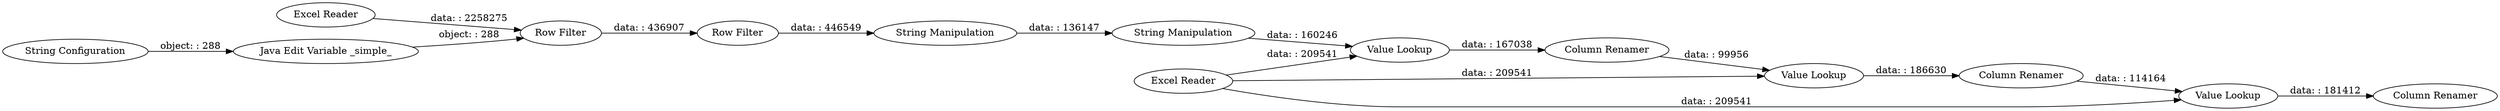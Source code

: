 digraph {
	"-715322269810065562_1" [label="Excel Reader"]
	"-715322269810065562_12" [label="Value Lookup"]
	"-715322269810065562_14" [label="Column Renamer"]
	"-715322269810065562_2" [label="Excel Reader"]
	"-715322269810065562_6" [label="String Manipulation"]
	"-715322269810065562_4" [label="Row Filter"]
	"-715322269810065562_15" [label="Value Lookup"]
	"-715322269810065562_5" [label="Row Filter"]
	"-715322269810065562_3" [label="String Manipulation"]
	"-715322269810065562_11" [label="Column Renamer"]
	"-715322269810065562_7" [label="String Configuration"]
	"-715322269810065562_13" [label="Column Renamer"]
	"-715322269810065562_9" [label="Java Edit Variable _simple_"]
	"-715322269810065562_10" [label="Value Lookup"]
	"-715322269810065562_2" -> "-715322269810065562_15" [label="data: : 209541"]
	"-715322269810065562_7" -> "-715322269810065562_9" [label="object: : 288"]
	"-715322269810065562_11" -> "-715322269810065562_12" [label="data: : 99956"]
	"-715322269810065562_13" -> "-715322269810065562_15" [label="data: : 114164"]
	"-715322269810065562_4" -> "-715322269810065562_5" [label="data: : 436907"]
	"-715322269810065562_10" -> "-715322269810065562_11" [label="data: : 167038"]
	"-715322269810065562_15" -> "-715322269810065562_14" [label="data: : 181412"]
	"-715322269810065562_9" -> "-715322269810065562_4" [label="object: : 288"]
	"-715322269810065562_6" -> "-715322269810065562_10" [label="data: : 160246"]
	"-715322269810065562_2" -> "-715322269810065562_12" [label="data: : 209541"]
	"-715322269810065562_5" -> "-715322269810065562_3" [label="data: : 446549"]
	"-715322269810065562_2" -> "-715322269810065562_10" [label="data: : 209541"]
	"-715322269810065562_3" -> "-715322269810065562_6" [label="data: : 136147"]
	"-715322269810065562_1" -> "-715322269810065562_4" [label="data: : 2258275"]
	"-715322269810065562_12" -> "-715322269810065562_13" [label="data: : 186630"]
	rankdir=LR
}
